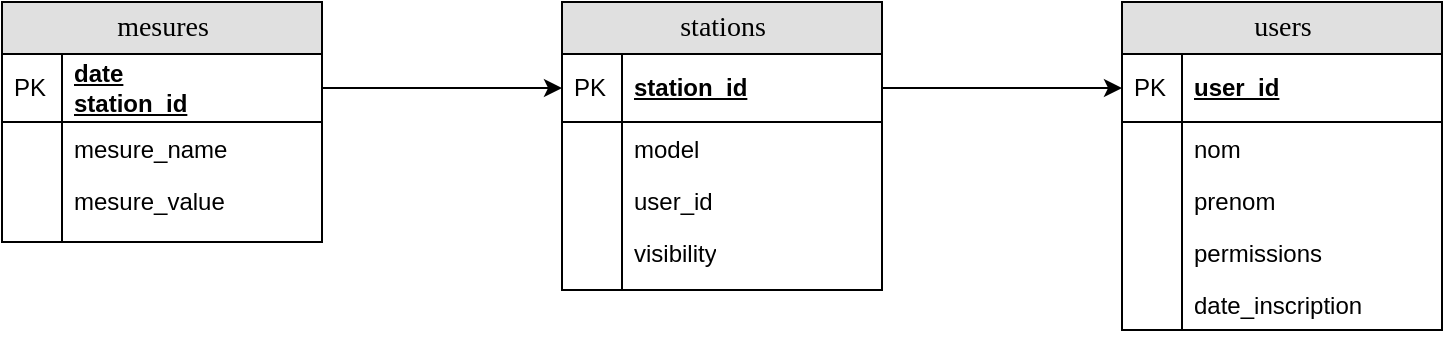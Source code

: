 <mxfile version="13.6.9" type="github">
  <diagram name="Page-1" id="e56a1550-8fbb-45ad-956c-1786394a9013">
    <mxGraphModel dx="2062" dy="1122" grid="1" gridSize="10" guides="1" tooltips="1" connect="1" arrows="1" fold="1" page="1" pageScale="1" pageWidth="1100" pageHeight="850" background="#ffffff" math="0" shadow="0">
      <root>
        <mxCell id="0" />
        <mxCell id="1" parent="0" />
        <mxCell id="BFhEGUvIounrY1GoVHi2-12" value="users" style="swimlane;html=1;fontStyle=0;childLayout=stackLayout;horizontal=1;startSize=26;fillColor=#e0e0e0;horizontalStack=0;resizeParent=1;resizeLast=0;collapsible=1;marginBottom=0;swimlaneFillColor=#ffffff;align=center;rounded=0;shadow=0;comic=0;labelBackgroundColor=none;strokeWidth=1;fontFamily=Verdana;fontSize=14" vertex="1" parent="1">
          <mxGeometry x="640" y="200" width="160" height="164" as="geometry" />
        </mxCell>
        <mxCell id="BFhEGUvIounrY1GoVHi2-13" value="user_id" style="shape=partialRectangle;top=0;left=0;right=0;bottom=1;html=1;align=left;verticalAlign=middle;fillColor=none;spacingLeft=34;spacingRight=4;whiteSpace=wrap;overflow=hidden;rotatable=0;points=[[0,0.5],[1,0.5]];portConstraint=eastwest;dropTarget=0;fontStyle=5;" vertex="1" parent="BFhEGUvIounrY1GoVHi2-12">
          <mxGeometry y="26" width="160" height="34" as="geometry" />
        </mxCell>
        <mxCell id="BFhEGUvIounrY1GoVHi2-14" value="PK" style="shape=partialRectangle;top=0;left=0;bottom=0;html=1;fillColor=none;align=left;verticalAlign=middle;spacingLeft=4;spacingRight=4;whiteSpace=wrap;overflow=hidden;rotatable=0;points=[];portConstraint=eastwest;part=1;" vertex="1" connectable="0" parent="BFhEGUvIounrY1GoVHi2-13">
          <mxGeometry width="30" height="34" as="geometry" />
        </mxCell>
        <mxCell id="BFhEGUvIounrY1GoVHi2-15" value="nom" style="shape=partialRectangle;top=0;left=0;right=0;bottom=0;html=1;align=left;verticalAlign=top;fillColor=none;spacingLeft=34;spacingRight=4;whiteSpace=wrap;overflow=hidden;rotatable=0;points=[[0,0.5],[1,0.5]];portConstraint=eastwest;dropTarget=0;" vertex="1" parent="BFhEGUvIounrY1GoVHi2-12">
          <mxGeometry y="60" width="160" height="26" as="geometry" />
        </mxCell>
        <mxCell id="BFhEGUvIounrY1GoVHi2-16" value="" style="shape=partialRectangle;top=0;left=0;bottom=0;html=1;fillColor=none;align=left;verticalAlign=top;spacingLeft=4;spacingRight=4;whiteSpace=wrap;overflow=hidden;rotatable=0;points=[];portConstraint=eastwest;part=1;" vertex="1" connectable="0" parent="BFhEGUvIounrY1GoVHi2-15">
          <mxGeometry width="30" height="26" as="geometry" />
        </mxCell>
        <mxCell id="BFhEGUvIounrY1GoVHi2-17" value="prenom" style="shape=partialRectangle;top=0;left=0;right=0;bottom=0;html=1;align=left;verticalAlign=top;fillColor=none;spacingLeft=34;spacingRight=4;whiteSpace=wrap;overflow=hidden;rotatable=0;points=[[0,0.5],[1,0.5]];portConstraint=eastwest;dropTarget=0;" vertex="1" parent="BFhEGUvIounrY1GoVHi2-12">
          <mxGeometry y="86" width="160" height="26" as="geometry" />
        </mxCell>
        <mxCell id="BFhEGUvIounrY1GoVHi2-18" value="" style="shape=partialRectangle;top=0;left=0;bottom=0;html=1;fillColor=none;align=left;verticalAlign=top;spacingLeft=4;spacingRight=4;whiteSpace=wrap;overflow=hidden;rotatable=0;points=[];portConstraint=eastwest;part=1;" vertex="1" connectable="0" parent="BFhEGUvIounrY1GoVHi2-17">
          <mxGeometry width="30" height="26" as="geometry" />
        </mxCell>
        <mxCell id="BFhEGUvIounrY1GoVHi2-19" value="permissions" style="shape=partialRectangle;top=0;left=0;right=0;bottom=0;html=1;align=left;verticalAlign=top;fillColor=none;spacingLeft=34;spacingRight=4;whiteSpace=wrap;overflow=hidden;rotatable=0;points=[[0,0.5],[1,0.5]];portConstraint=eastwest;dropTarget=0;" vertex="1" parent="BFhEGUvIounrY1GoVHi2-12">
          <mxGeometry y="112" width="160" height="26" as="geometry" />
        </mxCell>
        <mxCell id="BFhEGUvIounrY1GoVHi2-20" value="" style="shape=partialRectangle;top=0;left=0;bottom=0;html=1;fillColor=none;align=left;verticalAlign=top;spacingLeft=4;spacingRight=4;whiteSpace=wrap;overflow=hidden;rotatable=0;points=[];portConstraint=eastwest;part=1;" vertex="1" connectable="0" parent="BFhEGUvIounrY1GoVHi2-19">
          <mxGeometry width="30" height="26" as="geometry" />
        </mxCell>
        <mxCell id="BFhEGUvIounrY1GoVHi2-23" value="date_inscription" style="shape=partialRectangle;top=0;left=0;right=0;bottom=0;html=1;align=left;verticalAlign=top;fillColor=none;spacingLeft=34;spacingRight=4;whiteSpace=wrap;overflow=hidden;rotatable=0;points=[[0,0.5],[1,0.5]];portConstraint=eastwest;dropTarget=0;" vertex="1" parent="BFhEGUvIounrY1GoVHi2-12">
          <mxGeometry y="138" width="160" height="26" as="geometry" />
        </mxCell>
        <mxCell id="BFhEGUvIounrY1GoVHi2-24" value="" style="shape=partialRectangle;top=0;left=0;bottom=0;html=1;fillColor=none;align=left;verticalAlign=top;spacingLeft=4;spacingRight=4;whiteSpace=wrap;overflow=hidden;rotatable=0;points=[];portConstraint=eastwest;part=1;" vertex="1" connectable="0" parent="BFhEGUvIounrY1GoVHi2-23">
          <mxGeometry width="30" height="26" as="geometry" />
        </mxCell>
        <mxCell id="BFhEGUvIounrY1GoVHi2-40" style="edgeStyle=orthogonalEdgeStyle;rounded=0;orthogonalLoop=1;jettySize=auto;html=1;entryX=0;entryY=0.5;entryDx=0;entryDy=0;" edge="1" parent="1" source="BFhEGUvIounrY1GoVHi2-27" target="BFhEGUvIounrY1GoVHi2-13">
          <mxGeometry relative="1" as="geometry" />
        </mxCell>
        <mxCell id="BFhEGUvIounrY1GoVHi2-26" value="stations" style="swimlane;html=1;fontStyle=0;childLayout=stackLayout;horizontal=1;startSize=26;fillColor=#e0e0e0;horizontalStack=0;resizeParent=1;resizeLast=0;collapsible=1;marginBottom=0;swimlaneFillColor=#ffffff;align=center;rounded=0;shadow=0;comic=0;labelBackgroundColor=none;strokeWidth=1;fontFamily=Verdana;fontSize=14" vertex="1" parent="1">
          <mxGeometry x="360" y="200" width="160" height="144" as="geometry" />
        </mxCell>
        <mxCell id="BFhEGUvIounrY1GoVHi2-27" value="station_id" style="shape=partialRectangle;top=0;left=0;right=0;bottom=1;html=1;align=left;verticalAlign=middle;fillColor=none;spacingLeft=34;spacingRight=4;whiteSpace=wrap;overflow=hidden;rotatable=0;points=[[0,0.5],[1,0.5]];portConstraint=eastwest;dropTarget=0;fontStyle=5;" vertex="1" parent="BFhEGUvIounrY1GoVHi2-26">
          <mxGeometry y="26" width="160" height="34" as="geometry" />
        </mxCell>
        <mxCell id="BFhEGUvIounrY1GoVHi2-28" value="PK" style="shape=partialRectangle;top=0;left=0;bottom=0;html=1;fillColor=none;align=left;verticalAlign=middle;spacingLeft=4;spacingRight=4;whiteSpace=wrap;overflow=hidden;rotatable=0;points=[];portConstraint=eastwest;part=1;" vertex="1" connectable="0" parent="BFhEGUvIounrY1GoVHi2-27">
          <mxGeometry width="30" height="34" as="geometry" />
        </mxCell>
        <mxCell id="BFhEGUvIounrY1GoVHi2-29" value="model" style="shape=partialRectangle;top=0;left=0;right=0;bottom=0;html=1;align=left;verticalAlign=top;fillColor=none;spacingLeft=34;spacingRight=4;whiteSpace=wrap;overflow=hidden;rotatable=0;points=[[0,0.5],[1,0.5]];portConstraint=eastwest;dropTarget=0;" vertex="1" parent="BFhEGUvIounrY1GoVHi2-26">
          <mxGeometry y="60" width="160" height="26" as="geometry" />
        </mxCell>
        <mxCell id="BFhEGUvIounrY1GoVHi2-30" value="" style="shape=partialRectangle;top=0;left=0;bottom=0;html=1;fillColor=none;align=left;verticalAlign=top;spacingLeft=4;spacingRight=4;whiteSpace=wrap;overflow=hidden;rotatable=0;points=[];portConstraint=eastwest;part=1;" vertex="1" connectable="0" parent="BFhEGUvIounrY1GoVHi2-29">
          <mxGeometry width="30" height="26" as="geometry" />
        </mxCell>
        <mxCell id="BFhEGUvIounrY1GoVHi2-31" value="user_id" style="shape=partialRectangle;top=0;left=0;right=0;bottom=0;html=1;align=left;verticalAlign=top;fillColor=none;spacingLeft=34;spacingRight=4;whiteSpace=wrap;overflow=hidden;rotatable=0;points=[[0,0.5],[1,0.5]];portConstraint=eastwest;dropTarget=0;" vertex="1" parent="BFhEGUvIounrY1GoVHi2-26">
          <mxGeometry y="86" width="160" height="26" as="geometry" />
        </mxCell>
        <mxCell id="BFhEGUvIounrY1GoVHi2-32" value="" style="shape=partialRectangle;top=0;left=0;bottom=0;html=1;fillColor=none;align=left;verticalAlign=top;spacingLeft=4;spacingRight=4;whiteSpace=wrap;overflow=hidden;rotatable=0;points=[];portConstraint=eastwest;part=1;" vertex="1" connectable="0" parent="BFhEGUvIounrY1GoVHi2-31">
          <mxGeometry width="30" height="26" as="geometry" />
        </mxCell>
        <mxCell id="BFhEGUvIounrY1GoVHi2-33" value="visibility" style="shape=partialRectangle;top=0;left=0;right=0;bottom=0;html=1;align=left;verticalAlign=top;fillColor=none;spacingLeft=34;spacingRight=4;whiteSpace=wrap;overflow=hidden;rotatable=0;points=[[0,0.5],[1,0.5]];portConstraint=eastwest;dropTarget=0;" vertex="1" parent="BFhEGUvIounrY1GoVHi2-26">
          <mxGeometry y="112" width="160" height="32" as="geometry" />
        </mxCell>
        <mxCell id="BFhEGUvIounrY1GoVHi2-34" value="" style="shape=partialRectangle;top=0;left=0;bottom=0;html=1;fillColor=none;align=left;verticalAlign=top;spacingLeft=4;spacingRight=4;whiteSpace=wrap;overflow=hidden;rotatable=0;points=[];portConstraint=eastwest;part=1;" vertex="1" connectable="0" parent="BFhEGUvIounrY1GoVHi2-33">
          <mxGeometry width="30" height="32" as="geometry" />
        </mxCell>
        <mxCell id="BFhEGUvIounrY1GoVHi2-53" style="edgeStyle=orthogonalEdgeStyle;rounded=0;orthogonalLoop=1;jettySize=auto;html=1;entryX=0;entryY=0.5;entryDx=0;entryDy=0;" edge="1" parent="1" source="BFhEGUvIounrY1GoVHi2-45" target="BFhEGUvIounrY1GoVHi2-27">
          <mxGeometry relative="1" as="geometry" />
        </mxCell>
        <mxCell id="BFhEGUvIounrY1GoVHi2-44" value="mesures" style="swimlane;html=1;fontStyle=0;childLayout=stackLayout;horizontal=1;startSize=26;fillColor=#e0e0e0;horizontalStack=0;resizeParent=1;resizeLast=0;collapsible=1;marginBottom=0;swimlaneFillColor=#ffffff;align=center;rounded=0;shadow=0;comic=0;labelBackgroundColor=none;strokeWidth=1;fontFamily=Verdana;fontSize=14" vertex="1" parent="1">
          <mxGeometry x="80" y="200" width="160" height="120" as="geometry" />
        </mxCell>
        <mxCell id="BFhEGUvIounrY1GoVHi2-45" value="date&lt;br&gt;station_id" style="shape=partialRectangle;top=0;left=0;right=0;bottom=1;html=1;align=left;verticalAlign=middle;fillColor=none;spacingLeft=34;spacingRight=4;whiteSpace=wrap;overflow=hidden;rotatable=0;points=[[0,0.5],[1,0.5]];portConstraint=eastwest;dropTarget=0;fontStyle=5;" vertex="1" parent="BFhEGUvIounrY1GoVHi2-44">
          <mxGeometry y="26" width="160" height="34" as="geometry" />
        </mxCell>
        <mxCell id="BFhEGUvIounrY1GoVHi2-46" value="PK" style="shape=partialRectangle;top=0;left=0;bottom=0;html=1;fillColor=none;align=left;verticalAlign=middle;spacingLeft=4;spacingRight=4;whiteSpace=wrap;overflow=hidden;rotatable=0;points=[];portConstraint=eastwest;part=1;" vertex="1" connectable="0" parent="BFhEGUvIounrY1GoVHi2-45">
          <mxGeometry width="30" height="34" as="geometry" />
        </mxCell>
        <mxCell id="BFhEGUvIounrY1GoVHi2-47" value="mesure_name" style="shape=partialRectangle;top=0;left=0;right=0;bottom=0;html=1;align=left;verticalAlign=top;fillColor=none;spacingLeft=34;spacingRight=4;whiteSpace=wrap;overflow=hidden;rotatable=0;points=[[0,0.5],[1,0.5]];portConstraint=eastwest;dropTarget=0;" vertex="1" parent="BFhEGUvIounrY1GoVHi2-44">
          <mxGeometry y="60" width="160" height="26" as="geometry" />
        </mxCell>
        <mxCell id="BFhEGUvIounrY1GoVHi2-48" value="" style="shape=partialRectangle;top=0;left=0;bottom=0;html=1;fillColor=none;align=left;verticalAlign=top;spacingLeft=4;spacingRight=4;whiteSpace=wrap;overflow=hidden;rotatable=0;points=[];portConstraint=eastwest;part=1;" vertex="1" connectable="0" parent="BFhEGUvIounrY1GoVHi2-47">
          <mxGeometry width="30" height="26" as="geometry" />
        </mxCell>
        <mxCell id="BFhEGUvIounrY1GoVHi2-49" value="mesure_value" style="shape=partialRectangle;top=0;left=0;right=0;bottom=0;html=1;align=left;verticalAlign=top;fillColor=none;spacingLeft=34;spacingRight=4;whiteSpace=wrap;overflow=hidden;rotatable=0;points=[[0,0.5],[1,0.5]];portConstraint=eastwest;dropTarget=0;" vertex="1" parent="BFhEGUvIounrY1GoVHi2-44">
          <mxGeometry y="86" width="160" height="34" as="geometry" />
        </mxCell>
        <mxCell id="BFhEGUvIounrY1GoVHi2-50" value="" style="shape=partialRectangle;top=0;left=0;bottom=0;html=1;fillColor=none;align=left;verticalAlign=top;spacingLeft=4;spacingRight=4;whiteSpace=wrap;overflow=hidden;rotatable=0;points=[];portConstraint=eastwest;part=1;" vertex="1" connectable="0" parent="BFhEGUvIounrY1GoVHi2-49">
          <mxGeometry width="30" height="34" as="geometry" />
        </mxCell>
      </root>
    </mxGraphModel>
  </diagram>
</mxfile>
